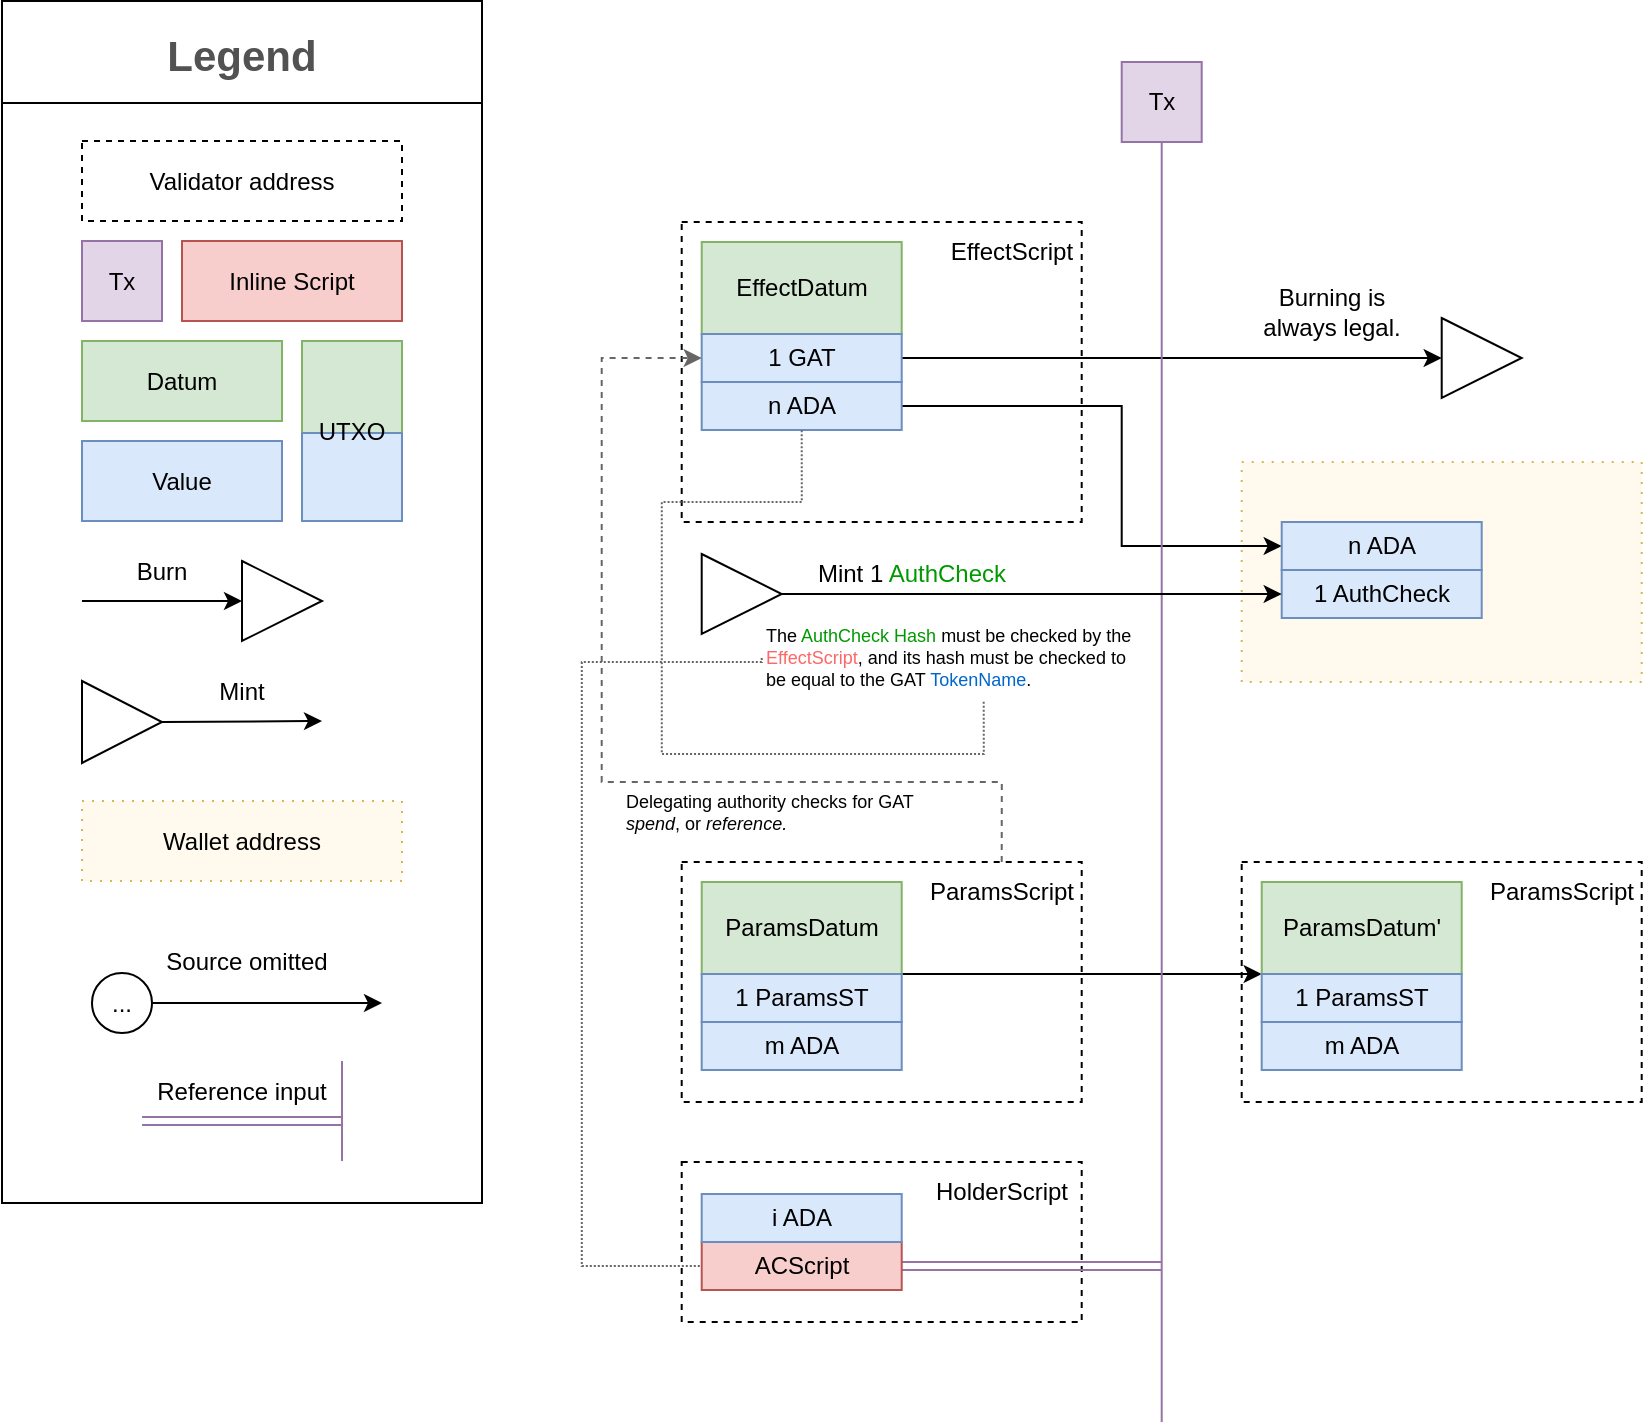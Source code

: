 <mxfile version="20.2.5" type="github">
  <diagram id="xCGJNGvYj_76dsZpOlgf" name="Page-1">
    <mxGraphModel dx="1944" dy="1055" grid="1" gridSize="10" guides="1" tooltips="1" connect="1" arrows="1" fold="1" page="1" pageScale="1" pageWidth="827" pageHeight="1169" math="0" shadow="0">
      <root>
        <mxCell id="0" />
        <mxCell id="1" parent="0" />
        <mxCell id="ljMe7YeL6GGqAKYrPEuF-46" value="" style="rounded=0;whiteSpace=wrap;html=1;fontSize=12;fillColor=#FFFAED;dashed=1;horizontal=1;dashPattern=1 4;strokeColor=#d6b656;" parent="1" vertex="1">
          <mxGeometry x="659.85" y="360" width="200" height="110" as="geometry" />
        </mxCell>
        <mxCell id="ljMe7YeL6GGqAKYrPEuF-2" value="Legend" style="swimlane;fontStyle=1;childLayout=stackLayout;horizontal=1;startSize=51;horizontalStack=0;resizeParent=1;resizeParentMax=0;resizeLast=0;collapsible=1;marginBottom=0;fontFamily=Helvetica;fontSize=21;fontColor=#525252;" parent="1" vertex="1">
          <mxGeometry x="40" y="129.5" width="240" height="601" as="geometry">
            <mxRectangle x="40" y="160" width="240" height="50" as="alternateBounds" />
          </mxGeometry>
        </mxCell>
        <mxCell id="5okRJy5ie_7dYoVGWvBU-41" value="" style="group" vertex="1" connectable="0" parent="ljMe7YeL6GGqAKYrPEuF-2">
          <mxGeometry y="51" width="240" height="550" as="geometry" />
        </mxCell>
        <mxCell id="5okRJy5ie_7dYoVGWvBU-19" value="" style="rounded=0;whiteSpace=wrap;html=1;fontSize=12;" vertex="1" parent="5okRJy5ie_7dYoVGWvBU-41">
          <mxGeometry width="240" height="550" as="geometry" />
        </mxCell>
        <mxCell id="5okRJy5ie_7dYoVGWvBU-20" value="Validator address" style="rounded=0;whiteSpace=wrap;html=1;fontSize=12;fillColor=none;dashed=1;horizontal=1;strokeColor=#000000;gradientColor=none;" vertex="1" parent="5okRJy5ie_7dYoVGWvBU-41">
          <mxGeometry x="40" y="19" width="160" height="40" as="geometry" />
        </mxCell>
        <mxCell id="5okRJy5ie_7dYoVGWvBU-21" value="Tx" style="rounded=0;whiteSpace=wrap;html=1;fontSize=12;fillColor=#e1d5e7;horizontal=1;strokeColor=#9673a6;" vertex="1" parent="5okRJy5ie_7dYoVGWvBU-41">
          <mxGeometry x="40" y="69" width="40" height="40" as="geometry" />
        </mxCell>
        <mxCell id="5okRJy5ie_7dYoVGWvBU-22" value="&lt;div&gt;Datum&lt;/div&gt;" style="rounded=0;whiteSpace=wrap;html=1;fontSize=12;fillColor=#d5e8d4;horizontal=1;strokeColor=#82b366;" vertex="1" parent="5okRJy5ie_7dYoVGWvBU-41">
          <mxGeometry x="40" y="119" width="100" height="40" as="geometry" />
        </mxCell>
        <mxCell id="5okRJy5ie_7dYoVGWvBU-23" value="" style="rounded=0;whiteSpace=wrap;html=1;fontSize=12;fillColor=#d5e8d4;horizontal=1;strokeColor=#82b366;" vertex="1" parent="5okRJy5ie_7dYoVGWvBU-41">
          <mxGeometry x="150" y="119" width="50" height="46" as="geometry" />
        </mxCell>
        <mxCell id="5okRJy5ie_7dYoVGWvBU-24" value="Value" style="rounded=0;whiteSpace=wrap;html=1;fontSize=12;fillColor=#dae8fc;horizontal=1;strokeColor=#6c8ebf;" vertex="1" parent="5okRJy5ie_7dYoVGWvBU-41">
          <mxGeometry x="40" y="169" width="100" height="40" as="geometry" />
        </mxCell>
        <mxCell id="5okRJy5ie_7dYoVGWvBU-25" value="" style="rounded=0;whiteSpace=wrap;html=1;fontSize=12;fillColor=#dae8fc;horizontal=1;strokeColor=#6c8ebf;" vertex="1" parent="5okRJy5ie_7dYoVGWvBU-41">
          <mxGeometry x="150" y="165" width="50" height="44" as="geometry" />
        </mxCell>
        <mxCell id="5okRJy5ie_7dYoVGWvBU-26" value="UTXO" style="text;html=1;strokeColor=none;fillColor=none;align=center;verticalAlign=middle;whiteSpace=wrap;rounded=0;fontSize=12;" vertex="1" parent="5okRJy5ie_7dYoVGWvBU-41">
          <mxGeometry x="155" y="149" width="40" height="30" as="geometry" />
        </mxCell>
        <mxCell id="5okRJy5ie_7dYoVGWvBU-27" value="" style="triangle;whiteSpace=wrap;html=1;fontSize=12;strokeColor=default;fillColor=default;" vertex="1" parent="5okRJy5ie_7dYoVGWvBU-41">
          <mxGeometry x="120" y="229" width="40" height="40" as="geometry" />
        </mxCell>
        <mxCell id="5okRJy5ie_7dYoVGWvBU-28" value="" style="endArrow=classic;html=1;rounded=0;fontSize=12;entryX=0;entryY=0.5;entryDx=0;entryDy=0;" edge="1" target="5okRJy5ie_7dYoVGWvBU-27" parent="5okRJy5ie_7dYoVGWvBU-41">
          <mxGeometry width="50" height="50" relative="1" as="geometry">
            <mxPoint x="40" y="249" as="sourcePoint" />
            <mxPoint x="90" y="269" as="targetPoint" />
          </mxGeometry>
        </mxCell>
        <mxCell id="5okRJy5ie_7dYoVGWvBU-29" value="Burn" style="text;html=1;strokeColor=none;fillColor=none;align=center;verticalAlign=middle;whiteSpace=wrap;rounded=0;fontSize=12;" vertex="1" parent="5okRJy5ie_7dYoVGWvBU-41">
          <mxGeometry x="50" y="219" width="60" height="30" as="geometry" />
        </mxCell>
        <mxCell id="5okRJy5ie_7dYoVGWvBU-30" value="" style="triangle;whiteSpace=wrap;html=1;fontSize=12;strokeColor=default;fillColor=default;" vertex="1" parent="5okRJy5ie_7dYoVGWvBU-41">
          <mxGeometry x="40" y="289" width="40" height="41" as="geometry" />
        </mxCell>
        <mxCell id="5okRJy5ie_7dYoVGWvBU-31" value="" style="endArrow=classic;html=1;rounded=0;fontSize=12;exitX=1;exitY=0.5;exitDx=0;exitDy=0;" edge="1" source="5okRJy5ie_7dYoVGWvBU-30" parent="5okRJy5ie_7dYoVGWvBU-41">
          <mxGeometry width="50" height="50" relative="1" as="geometry">
            <mxPoint x="120" y="349" as="sourcePoint" />
            <mxPoint x="160" y="309" as="targetPoint" />
          </mxGeometry>
        </mxCell>
        <mxCell id="5okRJy5ie_7dYoVGWvBU-32" value="Mint" style="text;html=1;strokeColor=none;fillColor=none;align=center;verticalAlign=middle;whiteSpace=wrap;rounded=0;fontSize=12;" vertex="1" parent="5okRJy5ie_7dYoVGWvBU-41">
          <mxGeometry x="90" y="279" width="60" height="30" as="geometry" />
        </mxCell>
        <mxCell id="5okRJy5ie_7dYoVGWvBU-33" value="Wallet address" style="rounded=0;whiteSpace=wrap;html=1;fontSize=12;fillColor=#FFFAED;dashed=1;horizontal=1;dashPattern=1 4;strokeColor=#d6b656;" vertex="1" parent="5okRJy5ie_7dYoVGWvBU-41">
          <mxGeometry x="40" y="349" width="160" height="40" as="geometry" />
        </mxCell>
        <mxCell id="5okRJy5ie_7dYoVGWvBU-34" style="edgeStyle=orthogonalEdgeStyle;rounded=0;orthogonalLoop=1;jettySize=auto;html=1;exitX=1;exitY=0.5;exitDx=0;exitDy=0;fontSize=12;" edge="1" source="5okRJy5ie_7dYoVGWvBU-35" parent="5okRJy5ie_7dYoVGWvBU-41">
          <mxGeometry relative="1" as="geometry">
            <mxPoint x="190" y="450" as="targetPoint" />
          </mxGeometry>
        </mxCell>
        <mxCell id="5okRJy5ie_7dYoVGWvBU-35" value="..." style="ellipse;whiteSpace=wrap;html=1;aspect=fixed;fontSize=12;strokeColor=#000000;fillColor=none;gradientColor=none;" vertex="1" parent="5okRJy5ie_7dYoVGWvBU-41">
          <mxGeometry x="45" y="435" width="30" height="30" as="geometry" />
        </mxCell>
        <mxCell id="5okRJy5ie_7dYoVGWvBU-36" value="Source omitted" style="text;html=1;strokeColor=none;fillColor=none;align=center;verticalAlign=middle;whiteSpace=wrap;rounded=0;fontSize=12;" vertex="1" parent="5okRJy5ie_7dYoVGWvBU-41">
          <mxGeometry x="75" y="419" width="95" height="20" as="geometry" />
        </mxCell>
        <mxCell id="5okRJy5ie_7dYoVGWvBU-37" value="Inline Script" style="rounded=0;whiteSpace=wrap;html=1;fontSize=12;fillColor=#f8cecc;horizontal=1;strokeColor=#b85450;" vertex="1" parent="5okRJy5ie_7dYoVGWvBU-41">
          <mxGeometry x="90" y="69" width="110" height="40" as="geometry" />
        </mxCell>
        <mxCell id="5okRJy5ie_7dYoVGWvBU-38" value="" style="shape=link;html=1;rounded=0;fillColor=#e1d5e7;strokeColor=#9673a6;" edge="1" parent="5okRJy5ie_7dYoVGWvBU-41">
          <mxGeometry width="100" relative="1" as="geometry">
            <mxPoint x="70" y="509" as="sourcePoint" />
            <mxPoint x="170" y="509" as="targetPoint" />
          </mxGeometry>
        </mxCell>
        <mxCell id="5okRJy5ie_7dYoVGWvBU-39" value="Reference input" style="text;html=1;strokeColor=none;fillColor=none;align=center;verticalAlign=middle;whiteSpace=wrap;rounded=0;" vertex="1" parent="5okRJy5ie_7dYoVGWvBU-41">
          <mxGeometry x="70" y="479" width="100" height="30" as="geometry" />
        </mxCell>
        <mxCell id="5okRJy5ie_7dYoVGWvBU-40" value="" style="endArrow=none;html=1;rounded=0;fillColor=#e1d5e7;strokeColor=#9673a6;" edge="1" parent="5okRJy5ie_7dYoVGWvBU-41">
          <mxGeometry width="50" height="50" relative="1" as="geometry">
            <mxPoint x="170" y="529" as="sourcePoint" />
            <mxPoint x="170" y="479" as="targetPoint" />
          </mxGeometry>
        </mxCell>
        <mxCell id="ljMe7YeL6GGqAKYrPEuF-22" value="" style="rounded=0;whiteSpace=wrap;html=1;fontSize=12;fillColor=none;dashed=1;horizontal=1;strokeColor=#000000;gradientColor=none;" parent="1" vertex="1">
          <mxGeometry x="379.85" y="240" width="200" height="150" as="geometry" />
        </mxCell>
        <mxCell id="ljMe7YeL6GGqAKYrPEuF-23" value="EffectScript" style="text;html=1;strokeColor=none;fillColor=none;align=center;verticalAlign=middle;whiteSpace=wrap;rounded=0;" parent="1" vertex="1">
          <mxGeometry x="509.85" y="240" width="70" height="30" as="geometry" />
        </mxCell>
        <mxCell id="ljMe7YeL6GGqAKYrPEuF-24" value="EffectDatum" style="rounded=0;whiteSpace=wrap;html=1;fontSize=12;fillColor=#d5e8d4;horizontal=1;strokeColor=#82b366;" parent="1" vertex="1">
          <mxGeometry x="389.85" y="250" width="100" height="46" as="geometry" />
        </mxCell>
        <mxCell id="ljMe7YeL6GGqAKYrPEuF-62" style="edgeStyle=orthogonalEdgeStyle;rounded=0;orthogonalLoop=1;jettySize=auto;html=1;exitX=1;exitY=0.5;exitDx=0;exitDy=0;entryX=0;entryY=0.5;entryDx=0;entryDy=0;" parent="1" source="ljMe7YeL6GGqAKYrPEuF-26" target="ljMe7YeL6GGqAKYrPEuF-59" edge="1">
          <mxGeometry relative="1" as="geometry" />
        </mxCell>
        <mxCell id="ljMe7YeL6GGqAKYrPEuF-26" value="1 GAT" style="rounded=0;whiteSpace=wrap;html=1;fontSize=12;fillColor=#dae8fc;horizontal=1;strokeColor=#6c8ebf;" parent="1" vertex="1">
          <mxGeometry x="389.85" y="296" width="100" height="24" as="geometry" />
        </mxCell>
        <mxCell id="5okRJy5ie_7dYoVGWvBU-14" style="edgeStyle=orthogonalEdgeStyle;rounded=0;orthogonalLoop=1;jettySize=auto;html=1;exitX=1;exitY=0.5;exitDx=0;exitDy=0;entryX=0;entryY=0.5;entryDx=0;entryDy=0;" edge="1" parent="1" source="ljMe7YeL6GGqAKYrPEuF-27" target="ljMe7YeL6GGqAKYrPEuF-47">
          <mxGeometry relative="1" as="geometry">
            <Array as="points">
              <mxPoint x="599.85" y="332" />
              <mxPoint x="599.85" y="402" />
            </Array>
          </mxGeometry>
        </mxCell>
        <mxCell id="ljMe7YeL6GGqAKYrPEuF-27" value="&lt;div&gt;n ADA&lt;/div&gt;" style="rounded=0;whiteSpace=wrap;html=1;fontSize=12;fillColor=#dae8fc;horizontal=1;strokeColor=#6c8ebf;" parent="1" vertex="1">
          <mxGeometry x="389.85" y="320" width="100" height="24" as="geometry" />
        </mxCell>
        <mxCell id="ljMe7YeL6GGqAKYrPEuF-33" value="" style="rounded=0;whiteSpace=wrap;html=1;fontSize=12;fillColor=none;dashed=1;horizontal=1;strokeColor=#000000;gradientColor=none;" parent="1" vertex="1">
          <mxGeometry x="379.85" y="560" width="200" height="120" as="geometry" />
        </mxCell>
        <mxCell id="ljMe7YeL6GGqAKYrPEuF-65" style="edgeStyle=orthogonalEdgeStyle;rounded=0;orthogonalLoop=1;jettySize=auto;html=1;exitX=0.5;exitY=0;exitDx=0;exitDy=0;entryX=0;entryY=0.5;entryDx=0;entryDy=0;dashed=1;fillColor=#f5f5f5;strokeColor=#666666;" parent="1" source="ljMe7YeL6GGqAKYrPEuF-34" target="ljMe7YeL6GGqAKYrPEuF-26" edge="1">
          <mxGeometry relative="1" as="geometry">
            <Array as="points">
              <mxPoint x="539.85" y="520" />
              <mxPoint x="339.85" y="520" />
              <mxPoint x="339.85" y="308" />
            </Array>
          </mxGeometry>
        </mxCell>
        <mxCell id="ljMe7YeL6GGqAKYrPEuF-34" value="ParamsScript" style="text;html=1;strokeColor=none;fillColor=none;align=center;verticalAlign=middle;whiteSpace=wrap;rounded=0;" parent="1" vertex="1">
          <mxGeometry x="499.85" y="560" width="80" height="30" as="geometry" />
        </mxCell>
        <mxCell id="ljMe7YeL6GGqAKYrPEuF-64" style="edgeStyle=orthogonalEdgeStyle;rounded=0;orthogonalLoop=1;jettySize=auto;html=1;exitX=1;exitY=1;exitDx=0;exitDy=0;entryX=0;entryY=1;entryDx=0;entryDy=0;" parent="1" source="ljMe7YeL6GGqAKYrPEuF-35" target="ljMe7YeL6GGqAKYrPEuF-40" edge="1">
          <mxGeometry relative="1" as="geometry">
            <Array as="points">
              <mxPoint x="579.85" y="616" />
              <mxPoint x="579.85" y="616" />
            </Array>
          </mxGeometry>
        </mxCell>
        <mxCell id="ljMe7YeL6GGqAKYrPEuF-35" value="ParamsDatum" style="rounded=0;whiteSpace=wrap;html=1;fontSize=12;fillColor=#d5e8d4;horizontal=1;strokeColor=#82b366;" parent="1" vertex="1">
          <mxGeometry x="389.85" y="570" width="100" height="46" as="geometry" />
        </mxCell>
        <mxCell id="ljMe7YeL6GGqAKYrPEuF-36" value="1 ParamsST" style="rounded=0;whiteSpace=wrap;html=1;fontSize=12;fillColor=#dae8fc;horizontal=1;strokeColor=#6c8ebf;" parent="1" vertex="1">
          <mxGeometry x="389.85" y="616" width="100" height="24" as="geometry" />
        </mxCell>
        <mxCell id="ljMe7YeL6GGqAKYrPEuF-37" value="&lt;div&gt;m ADA&lt;/div&gt;" style="rounded=0;whiteSpace=wrap;html=1;fontSize=12;fillColor=#dae8fc;horizontal=1;strokeColor=#6c8ebf;" parent="1" vertex="1">
          <mxGeometry x="389.85" y="640" width="100" height="24" as="geometry" />
        </mxCell>
        <mxCell id="ljMe7YeL6GGqAKYrPEuF-38" value="" style="rounded=0;whiteSpace=wrap;html=1;fontSize=12;fillColor=none;dashed=1;horizontal=1;strokeColor=#000000;gradientColor=none;" parent="1" vertex="1">
          <mxGeometry x="659.85" y="560" width="200" height="120" as="geometry" />
        </mxCell>
        <mxCell id="ljMe7YeL6GGqAKYrPEuF-39" value="ParamsScript" style="text;html=1;strokeColor=none;fillColor=none;align=center;verticalAlign=middle;whiteSpace=wrap;rounded=0;" parent="1" vertex="1">
          <mxGeometry x="779.85" y="560" width="80" height="30" as="geometry" />
        </mxCell>
        <mxCell id="ljMe7YeL6GGqAKYrPEuF-40" value="ParamsDatum&#39;" style="rounded=0;whiteSpace=wrap;html=1;fontSize=12;fillColor=#d5e8d4;horizontal=1;strokeColor=#82b366;" parent="1" vertex="1">
          <mxGeometry x="669.85" y="570" width="100" height="46" as="geometry" />
        </mxCell>
        <mxCell id="ljMe7YeL6GGqAKYrPEuF-41" value="1 ParamsST" style="rounded=0;whiteSpace=wrap;html=1;fontSize=12;fillColor=#dae8fc;horizontal=1;strokeColor=#6c8ebf;" parent="1" vertex="1">
          <mxGeometry x="669.85" y="616" width="100" height="24" as="geometry" />
        </mxCell>
        <mxCell id="ljMe7YeL6GGqAKYrPEuF-42" value="&lt;div&gt;m ADA&lt;/div&gt;" style="rounded=0;whiteSpace=wrap;html=1;fontSize=12;fillColor=#dae8fc;horizontal=1;strokeColor=#6c8ebf;" parent="1" vertex="1">
          <mxGeometry x="669.85" y="640" width="100" height="24" as="geometry" />
        </mxCell>
        <mxCell id="ljMe7YeL6GGqAKYrPEuF-43" value="Tx" style="rounded=0;whiteSpace=wrap;html=1;fontSize=12;fillColor=#e1d5e7;horizontal=1;strokeColor=#9673a6;" parent="1" vertex="1">
          <mxGeometry x="599.85" y="160" width="40" height="40" as="geometry" />
        </mxCell>
        <mxCell id="ljMe7YeL6GGqAKYrPEuF-44" value="" style="endArrow=none;html=1;rounded=0;entryX=0.5;entryY=1;entryDx=0;entryDy=0;fillColor=#e1d5e7;strokeColor=#9673a6;" parent="1" target="ljMe7YeL6GGqAKYrPEuF-43" edge="1">
          <mxGeometry width="50" height="50" relative="1" as="geometry">
            <mxPoint x="619.85" y="840" as="sourcePoint" />
            <mxPoint x="619.85" y="250" as="targetPoint" />
          </mxGeometry>
        </mxCell>
        <mxCell id="ljMe7YeL6GGqAKYrPEuF-47" value="&lt;div&gt;n ADA&lt;/div&gt;" style="rounded=0;whiteSpace=wrap;html=1;fontSize=12;fillColor=#dae8fc;horizontal=1;strokeColor=#6c8ebf;" parent="1" vertex="1">
          <mxGeometry x="679.85" y="390" width="100" height="24" as="geometry" />
        </mxCell>
        <mxCell id="ljMe7YeL6GGqAKYrPEuF-48" value="&lt;div&gt;1 AuthCheck&lt;/div&gt;" style="rounded=0;whiteSpace=wrap;html=1;fontSize=12;fillColor=#dae8fc;horizontal=1;strokeColor=#6c8ebf;" parent="1" vertex="1">
          <mxGeometry x="679.85" y="414" width="100" height="24" as="geometry" />
        </mxCell>
        <mxCell id="ljMe7YeL6GGqAKYrPEuF-49" value="" style="triangle;whiteSpace=wrap;html=1;fontSize=12;strokeColor=default;fillColor=default;" parent="1" vertex="1">
          <mxGeometry x="389.85" y="406" width="40" height="40" as="geometry" />
        </mxCell>
        <mxCell id="ljMe7YeL6GGqAKYrPEuF-50" value="Mint 1 &lt;font color=&quot;#009900&quot;&gt;AuthCheck&lt;/font&gt; " style="text;html=1;strokeColor=none;fillColor=none;align=center;verticalAlign=middle;whiteSpace=wrap;rounded=0;fontSize=12;" parent="1" vertex="1">
          <mxGeometry x="429.85" y="406" width="130" height="20" as="geometry" />
        </mxCell>
        <mxCell id="ljMe7YeL6GGqAKYrPEuF-51" value="" style="endArrow=classic;html=1;rounded=0;fontSize=12;exitX=1;exitY=0.5;exitDx=0;exitDy=0;entryX=0;entryY=0.5;entryDx=0;entryDy=0;" parent="1" source="ljMe7YeL6GGqAKYrPEuF-49" target="ljMe7YeL6GGqAKYrPEuF-48" edge="1">
          <mxGeometry width="50" height="50" relative="1" as="geometry">
            <mxPoint x="419.85" y="289" as="sourcePoint" />
            <mxPoint x="499.85" y="460" as="targetPoint" />
          </mxGeometry>
        </mxCell>
        <mxCell id="5okRJy5ie_7dYoVGWvBU-48" style="edgeStyle=orthogonalEdgeStyle;rounded=0;orthogonalLoop=1;jettySize=auto;html=1;exitX=0.6;exitY=1.047;exitDx=0;exitDy=0;entryX=0.5;entryY=1;entryDx=0;entryDy=0;fontFamily=Courier New;fontColor=#FF6666;endArrow=none;endFill=0;exitPerimeter=0;dashed=1;fillColor=#f5f5f5;strokeColor=#666666;dashPattern=1 1;" edge="1" parent="1" source="ljMe7YeL6GGqAKYrPEuF-56" target="ljMe7YeL6GGqAKYrPEuF-27">
          <mxGeometry relative="1" as="geometry">
            <Array as="points">
              <mxPoint x="530.91" y="506" />
              <mxPoint x="369.91" y="506" />
              <mxPoint x="369.91" y="380" />
              <mxPoint x="439.91" y="380" />
            </Array>
          </mxGeometry>
        </mxCell>
        <mxCell id="5okRJy5ie_7dYoVGWvBU-49" style="edgeStyle=orthogonalEdgeStyle;rounded=0;orthogonalLoop=1;jettySize=auto;html=1;exitX=0;exitY=0.5;exitDx=0;exitDy=0;entryX=0;entryY=0.5;entryDx=0;entryDy=0;fontFamily=Comic Sans MS;fontColor=#009900;endArrow=none;endFill=0;dashed=1;fillColor=#f5f5f5;strokeColor=#666666;dashPattern=1 1;" edge="1" parent="1" source="ljMe7YeL6GGqAKYrPEuF-56" target="5okRJy5ie_7dYoVGWvBU-2">
          <mxGeometry relative="1" as="geometry">
            <Array as="points">
              <mxPoint x="419.91" y="460" />
              <mxPoint x="329.91" y="460" />
              <mxPoint x="329.91" y="762" />
            </Array>
          </mxGeometry>
        </mxCell>
        <mxCell id="ljMe7YeL6GGqAKYrPEuF-56" value="&lt;p&gt;The &lt;font data-font-src=&quot;https://fonts.gstatic.com/s/robotomono/v22/L0xuDF4xlVMF-BfR8bXMIhJHg45mwgGEFl0_7Pq_SeW4Ep0.woff2&quot; color=&quot;#009900&quot;&gt;AuthCheck Hash&lt;/font&gt; must be checked by the &lt;font color=&quot;#FF6666&quot;&gt;&lt;font&gt;EffectScrip&lt;/font&gt;t&lt;/font&gt;, and its hash must be checked to be equal to the GAT &lt;font data-font-src=&quot;https://fonts.googleapis.com/css?family=Fira+Mono&quot; color=&quot;#0066CC&quot;&gt;TokenName&lt;/font&gt;.&lt;/p&gt;" style="text;html=1;strokeColor=none;fillColor=none;align=left;verticalAlign=middle;whiteSpace=wrap;rounded=0;fontSize=9;fontFamily=Helvetica;" parent="1" vertex="1">
          <mxGeometry x="419.85" y="438" width="185" height="40" as="geometry" />
        </mxCell>
        <mxCell id="ljMe7YeL6GGqAKYrPEuF-59" value="" style="triangle;whiteSpace=wrap;html=1;fontSize=12;strokeColor=default;fillColor=default;" parent="1" vertex="1">
          <mxGeometry x="759.85" y="288" width="40" height="40" as="geometry" />
        </mxCell>
        <mxCell id="ljMe7YeL6GGqAKYrPEuF-60" value="Burning is always legal." style="text;html=1;strokeColor=none;fillColor=none;align=center;verticalAlign=middle;whiteSpace=wrap;rounded=0;fontSize=12;" parent="1" vertex="1">
          <mxGeometry x="659.85" y="270" width="90" height="30" as="geometry" />
        </mxCell>
        <mxCell id="ljMe7YeL6GGqAKYrPEuF-66" value="&lt;div style=&quot;font-size: 9px;&quot;&gt;Delegating authority checks for GAT &lt;i style=&quot;font-size: 9px;&quot;&gt;spend&lt;/i&gt;, or &lt;i style=&quot;font-size: 9px;&quot;&gt;reference.&lt;/i&gt;&lt;br style=&quot;font-size: 9px;&quot;&gt;&lt;/div&gt;" style="text;html=1;strokeColor=none;fillColor=none;align=left;verticalAlign=middle;whiteSpace=wrap;rounded=0;fontSize=9;" parent="1" vertex="1">
          <mxGeometry x="349.85" y="520" width="160" height="30" as="geometry" />
        </mxCell>
        <mxCell id="5okRJy5ie_7dYoVGWvBU-1" value="" style="rounded=0;whiteSpace=wrap;html=1;fontSize=12;fillColor=none;dashed=1;horizontal=1;strokeColor=#000000;gradientColor=none;" vertex="1" parent="1">
          <mxGeometry x="379.85" y="710" width="200" height="80" as="geometry" />
        </mxCell>
        <mxCell id="5okRJy5ie_7dYoVGWvBU-16" style="edgeStyle=orthogonalEdgeStyle;shape=link;rounded=0;orthogonalLoop=1;jettySize=auto;html=1;exitX=1;exitY=0.5;exitDx=0;exitDy=0;fillColor=#e1d5e7;strokeColor=#9673a6;" edge="1" parent="1" source="5okRJy5ie_7dYoVGWvBU-2">
          <mxGeometry relative="1" as="geometry">
            <mxPoint x="619.85" y="762" as="targetPoint" />
          </mxGeometry>
        </mxCell>
        <mxCell id="5okRJy5ie_7dYoVGWvBU-2" value="ACScript" style="rounded=0;whiteSpace=wrap;html=1;fontSize=12;fillColor=#f8cecc;horizontal=1;strokeColor=#b85450;" vertex="1" parent="1">
          <mxGeometry x="389.85" y="750" width="100" height="24" as="geometry" />
        </mxCell>
        <mxCell id="5okRJy5ie_7dYoVGWvBU-3" value="HolderScript" style="text;html=1;strokeColor=none;fillColor=none;align=center;verticalAlign=middle;whiteSpace=wrap;rounded=0;" vertex="1" parent="1">
          <mxGeometry x="499.85" y="710" width="80" height="30" as="geometry" />
        </mxCell>
        <mxCell id="5okRJy5ie_7dYoVGWvBU-4" value="&lt;div&gt;i ADA&lt;/div&gt;" style="rounded=0;whiteSpace=wrap;html=1;fontSize=12;fillColor=#dae8fc;horizontal=1;strokeColor=#6c8ebf;" vertex="1" parent="1">
          <mxGeometry x="389.85" y="726" width="100" height="24" as="geometry" />
        </mxCell>
      </root>
    </mxGraphModel>
  </diagram>
</mxfile>
